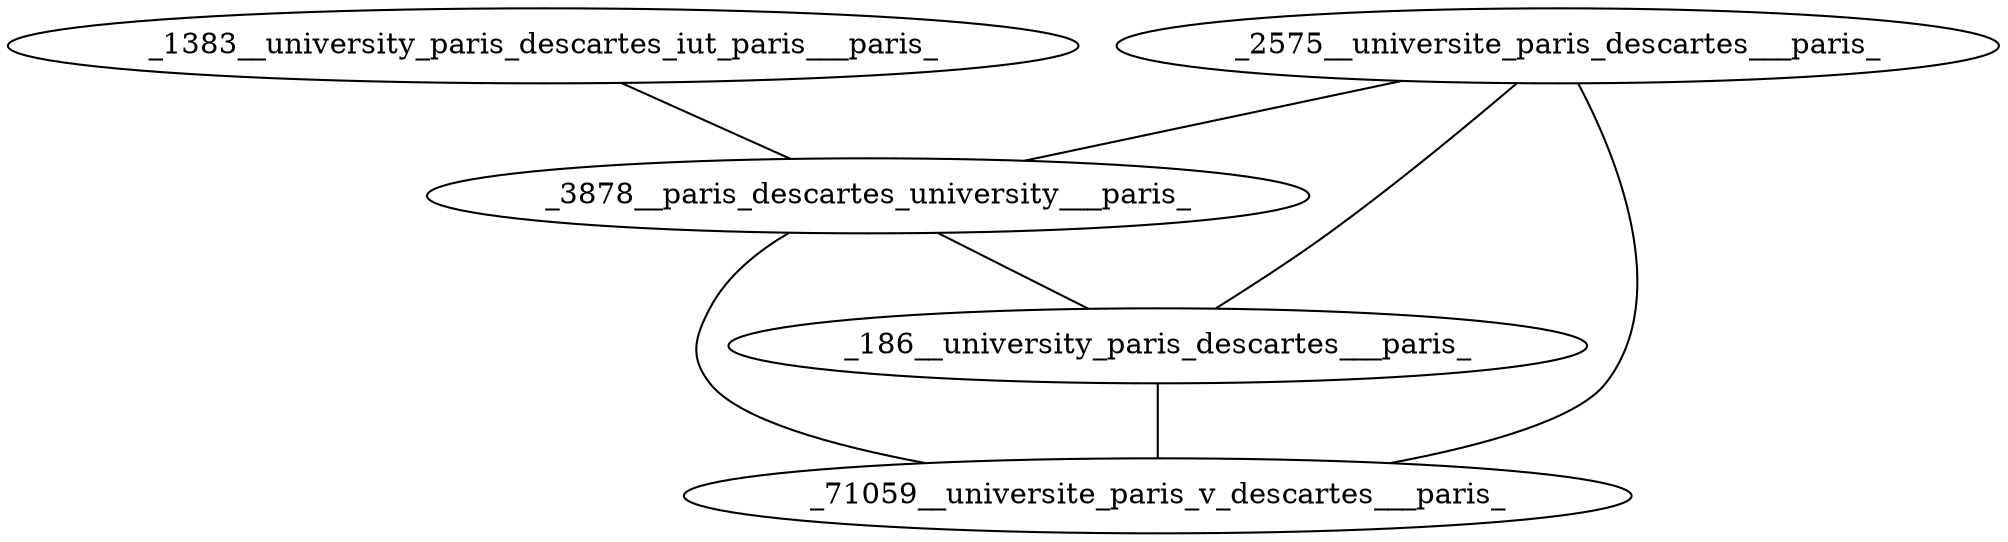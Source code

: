 graph {
_2575__universite_paris_descartes___paris_ -- _3878__paris_descartes_university___paris_
_186__university_paris_descartes___paris_ -- _2575__universite_paris_descartes___paris_
_71059__universite_paris_v_descartes___paris_ -- _2575__universite_paris_descartes___paris_
_71059__universite_paris_v_descartes___paris_ -- _3878__paris_descartes_university___paris_
_3878__paris_descartes_university___paris_ -- _186__university_paris_descartes___paris_
_186__university_paris_descartes___paris_ -- _71059__universite_paris_v_descartes___paris_
_1383__university_paris_descartes_iut_paris___paris_ -- _3878__paris_descartes_university___paris_
}